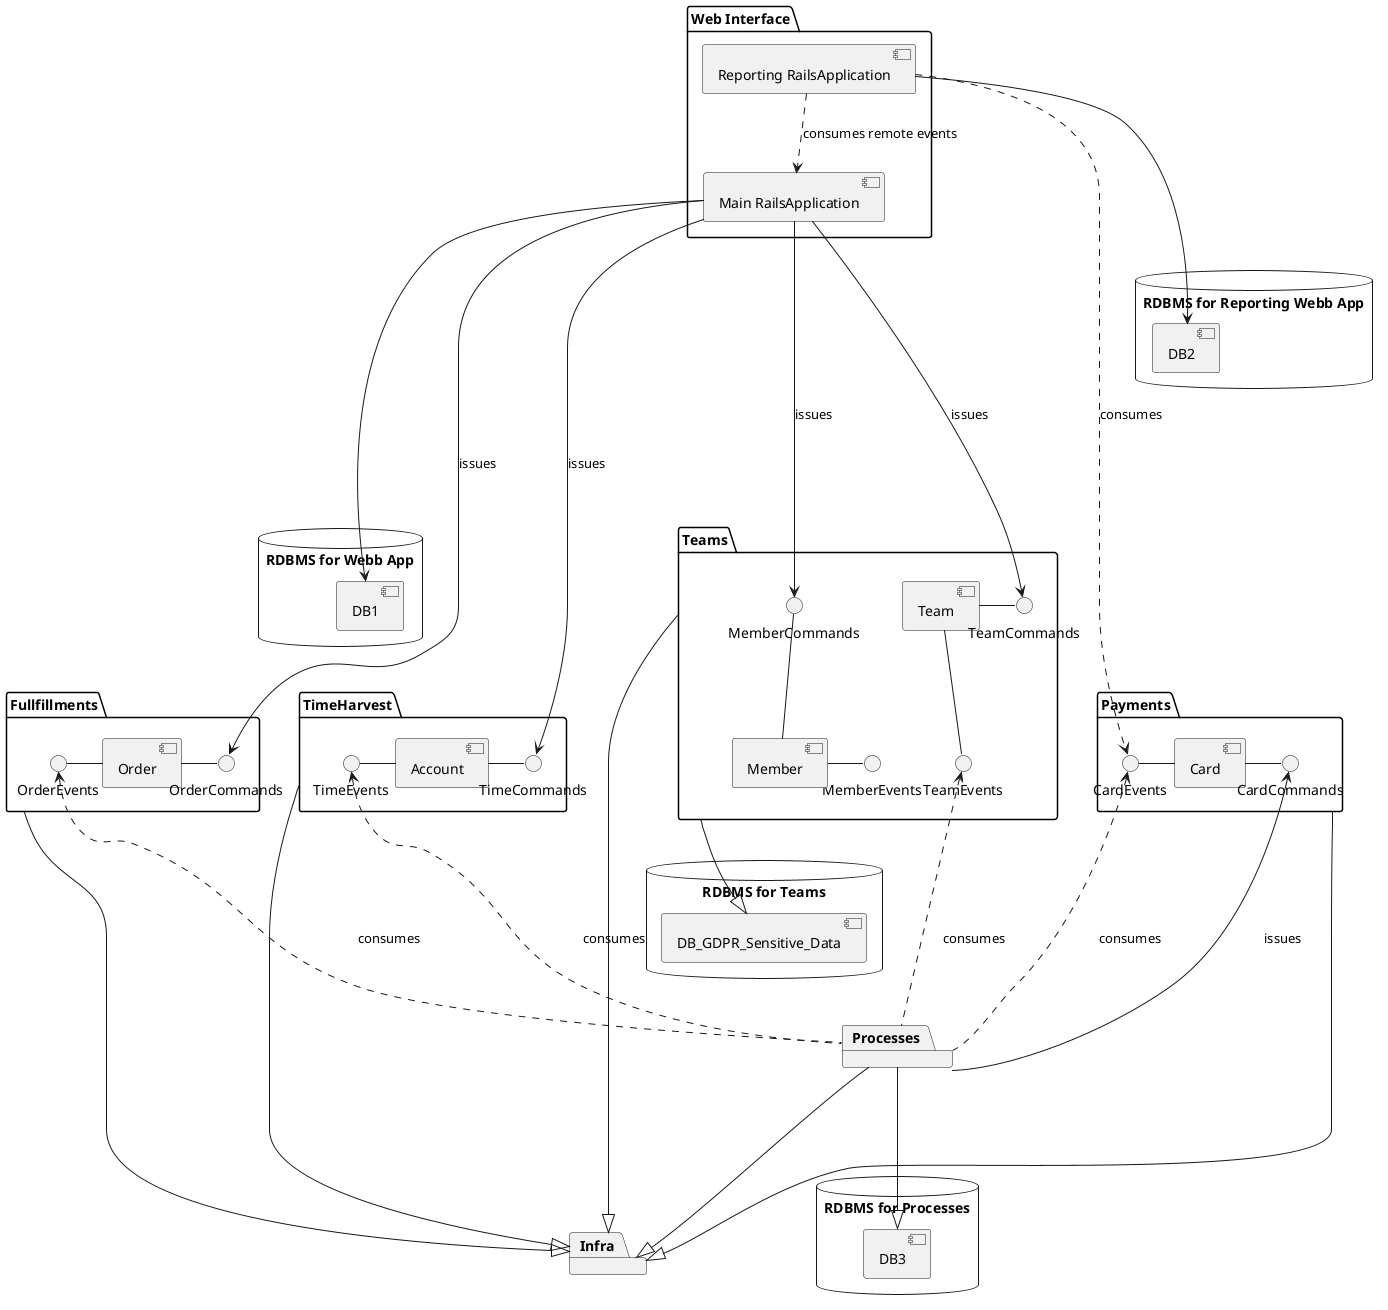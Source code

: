 @startuml

package "Infra" {
}

package "Fullfillments" {
  [Order] - OrderCommands
  OrderEvents - [Order]
}


database "RDBMS for Webb App" {
	[DB1]
}

database "RDBMS for Reporting Webb App" {
	[DB2]
}

database "RDBMS for Processes" {
	[DB3]
}

database "RDBMS for Teams" {
	[DB_GDPR_Sensitive_Data]
}

package "Payments" {
  CardEvents - [Card]
  [Card] - CardCommands
}

package "Processes" {
}

package "Teams" {
	MemberEvents -left- [Member]
	[Member] -up- MemberCommands
	TeamEvents -up- [Team]
	[Team] - TeamCommands
}

package "TimeHarvest" {
	TimeEvents - [Account]
	[Account] - TimeCommands
}

package "Web Interface" {
	[Reporting RailsApplication]
	[Main RailsApplication]
}

Fullfillments ---|> Infra
Payments ---|> Infra
Processes ---|> Infra
Processes ---|> DB3
Teams ---|> Infra
Teams ---|> DB_GDPR_Sensitive_Data
TimeHarvest ---|> Infra

"Main RailsApplication" ----> TimeCommands : issues
"Main RailsApplication" ----> TeamCommands : issues
"Main RailsApplication" ----> MemberCommands : issues
"Main RailsApplication" ----> OrderCommands : issues
"Main RailsApplication" ----> DB1
"Reporting RailsApplication" ..> "Main RailsApplication" :consumes remote events
"Reporting RailsApplication" ...> CardEvents :consumes
"Reporting RailsApplication" ---> DB2
Processes ..up.> CardEvents :consumes
Processes ..up.> OrderEvents :consumes
Processes ..up.> TeamEvents :consumes
Processes ..up.> TimeEvents :consumes
Processes --up-> CardCommands :issues

@enduml